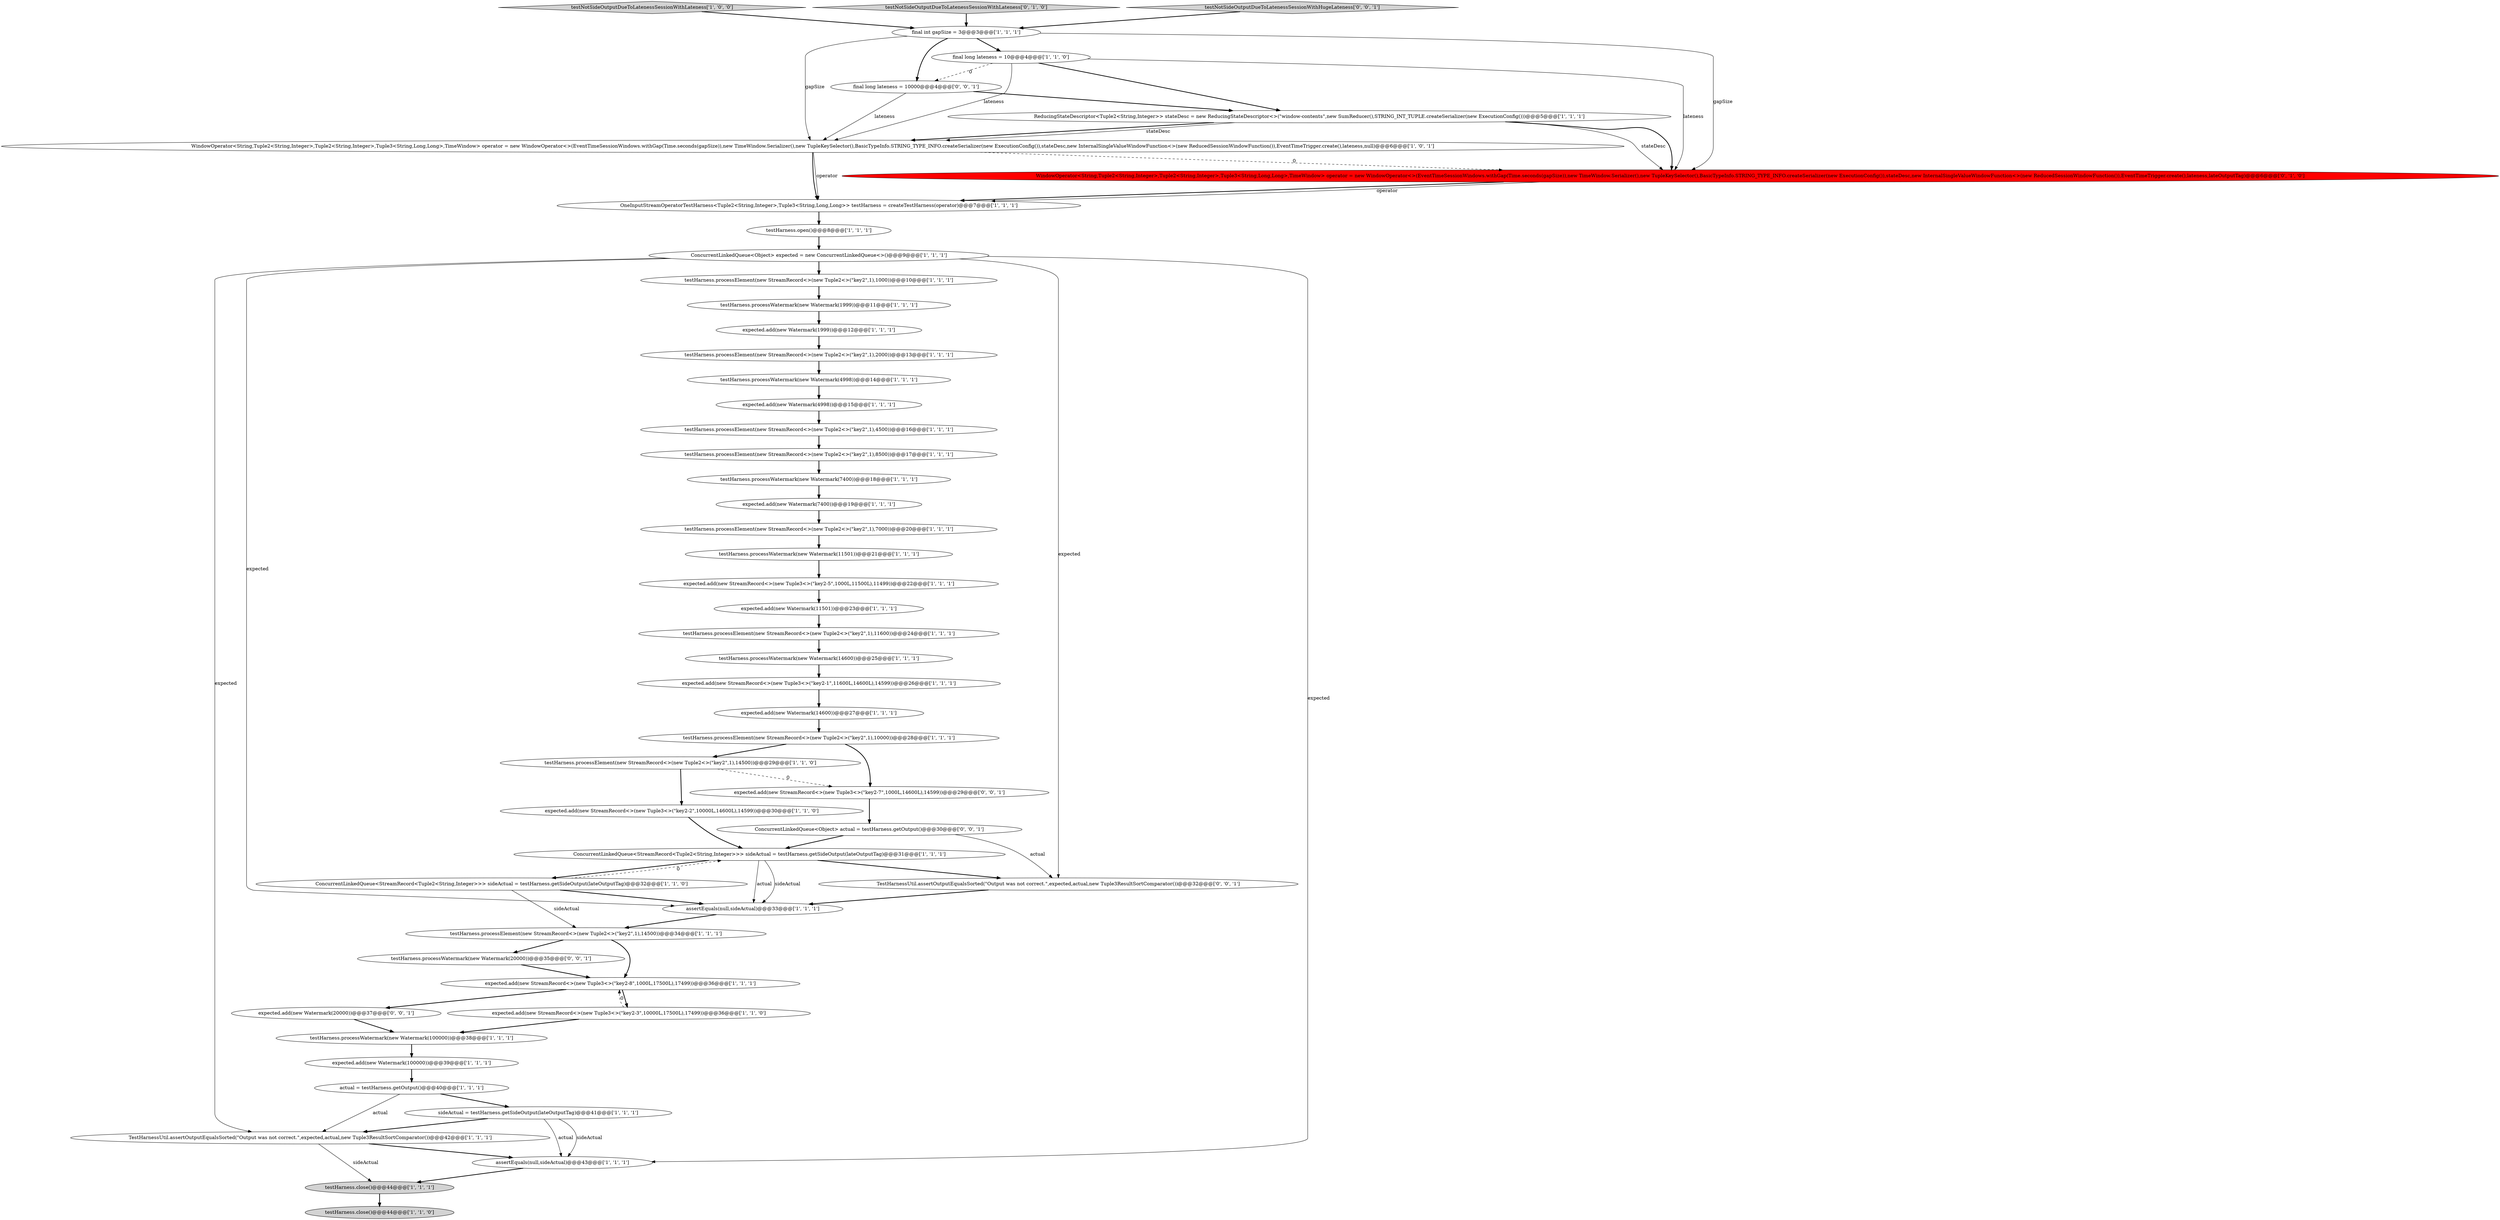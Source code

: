 digraph {
31 [style = filled, label = "ReducingStateDescriptor<Tuple2<String,Integer>> stateDesc = new ReducingStateDescriptor<>(\"window-contents\",new SumReducer(),STRING_INT_TUPLE.createSerializer(new ExecutionConfig()))@@@5@@@['1', '1', '1']", fillcolor = white, shape = ellipse image = "AAA0AAABBB1BBB"];
11 [style = filled, label = "expected.add(new StreamRecord<>(new Tuple3<>(\"key2-2\",10000L,14600L),14599))@@@30@@@['1', '1', '0']", fillcolor = white, shape = ellipse image = "AAA0AAABBB1BBB"];
47 [style = filled, label = "expected.add(new Watermark(20000))@@@37@@@['0', '0', '1']", fillcolor = white, shape = ellipse image = "AAA0AAABBB3BBB"];
14 [style = filled, label = "WindowOperator<String,Tuple2<String,Integer>,Tuple2<String,Integer>,Tuple3<String,Long,Long>,TimeWindow> operator = new WindowOperator<>(EventTimeSessionWindows.withGap(Time.seconds(gapSize)),new TimeWindow.Serializer(),new TupleKeySelector(),BasicTypeInfo.STRING_TYPE_INFO.createSerializer(new ExecutionConfig()),stateDesc,new InternalSingleValueWindowFunction<>(new ReducedSessionWindowFunction()),EventTimeTrigger.create(),lateness,null)@@@6@@@['1', '0', '1']", fillcolor = white, shape = ellipse image = "AAA0AAABBB1BBB"];
6 [style = filled, label = "testHarness.processElement(new StreamRecord<>(new Tuple2<>(\"key2\",1),2000))@@@13@@@['1', '1', '1']", fillcolor = white, shape = ellipse image = "AAA0AAABBB1BBB"];
18 [style = filled, label = "testHarness.close()@@@44@@@['1', '1', '1']", fillcolor = lightgray, shape = ellipse image = "AAA0AAABBB1BBB"];
51 [style = filled, label = "ConcurrentLinkedQueue<Object> actual = testHarness.getOutput()@@@30@@@['0', '0', '1']", fillcolor = white, shape = ellipse image = "AAA0AAABBB3BBB"];
25 [style = filled, label = "expected.add(new Watermark(14600))@@@27@@@['1', '1', '1']", fillcolor = white, shape = ellipse image = "AAA0AAABBB1BBB"];
42 [style = filled, label = "testHarness.processWatermark(new Watermark(4998))@@@14@@@['1', '1', '1']", fillcolor = white, shape = ellipse image = "AAA0AAABBB1BBB"];
28 [style = filled, label = "final int gapSize = 3@@@3@@@['1', '1', '1']", fillcolor = white, shape = ellipse image = "AAA0AAABBB1BBB"];
8 [style = filled, label = "expected.add(new StreamRecord<>(new Tuple3<>(\"key2-8\",1000L,17500L),17499))@@@36@@@['1', '1', '1']", fillcolor = white, shape = ellipse image = "AAA0AAABBB1BBB"];
41 [style = filled, label = "testNotSideOutputDueToLatenessSessionWithLateness['1', '0', '0']", fillcolor = lightgray, shape = diamond image = "AAA0AAABBB1BBB"];
12 [style = filled, label = "testHarness.processElement(new StreamRecord<>(new Tuple2<>(\"key2\",1),8500))@@@17@@@['1', '1', '1']", fillcolor = white, shape = ellipse image = "AAA0AAABBB1BBB"];
34 [style = filled, label = "testHarness.processElement(new StreamRecord<>(new Tuple2<>(\"key2\",1),14500))@@@34@@@['1', '1', '1']", fillcolor = white, shape = ellipse image = "AAA0AAABBB1BBB"];
44 [style = filled, label = "testNotSideOutputDueToLatenessSessionWithLateness['0', '1', '0']", fillcolor = lightgray, shape = diamond image = "AAA0AAABBB2BBB"];
5 [style = filled, label = "testHarness.processWatermark(new Watermark(7400))@@@18@@@['1', '1', '1']", fillcolor = white, shape = ellipse image = "AAA0AAABBB1BBB"];
40 [style = filled, label = "testHarness.close()@@@44@@@['1', '1', '0']", fillcolor = lightgray, shape = ellipse image = "AAA0AAABBB1BBB"];
7 [style = filled, label = "testHarness.open()@@@8@@@['1', '1', '1']", fillcolor = white, shape = ellipse image = "AAA0AAABBB1BBB"];
33 [style = filled, label = "expected.add(new StreamRecord<>(new Tuple3<>(\"key2-3\",10000L,17500L),17499))@@@36@@@['1', '1', '0']", fillcolor = white, shape = ellipse image = "AAA0AAABBB1BBB"];
0 [style = filled, label = "expected.add(new Watermark(4998))@@@15@@@['1', '1', '1']", fillcolor = white, shape = ellipse image = "AAA0AAABBB1BBB"];
15 [style = filled, label = "ConcurrentLinkedQueue<StreamRecord<Tuple2<String,Integer>>> sideActual = testHarness.getSideOutput(lateOutputTag)@@@32@@@['1', '1', '0']", fillcolor = white, shape = ellipse image = "AAA0AAABBB1BBB"];
26 [style = filled, label = "testHarness.processWatermark(new Watermark(100000))@@@38@@@['1', '1', '1']", fillcolor = white, shape = ellipse image = "AAA0AAABBB1BBB"];
48 [style = filled, label = "final long lateness = 10000@@@4@@@['0', '0', '1']", fillcolor = white, shape = ellipse image = "AAA0AAABBB3BBB"];
37 [style = filled, label = "testHarness.processElement(new StreamRecord<>(new Tuple2<>(\"key2\",1),11600))@@@24@@@['1', '1', '1']", fillcolor = white, shape = ellipse image = "AAA0AAABBB1BBB"];
49 [style = filled, label = "testHarness.processWatermark(new Watermark(20000))@@@35@@@['0', '0', '1']", fillcolor = white, shape = ellipse image = "AAA0AAABBB3BBB"];
1 [style = filled, label = "expected.add(new Watermark(11501))@@@23@@@['1', '1', '1']", fillcolor = white, shape = ellipse image = "AAA0AAABBB1BBB"];
30 [style = filled, label = "assertEquals(null,sideActual)@@@43@@@['1', '1', '1']", fillcolor = white, shape = ellipse image = "AAA0AAABBB1BBB"];
27 [style = filled, label = "final long lateness = 10@@@4@@@['1', '1', '0']", fillcolor = white, shape = ellipse image = "AAA0AAABBB1BBB"];
20 [style = filled, label = "assertEquals(null,sideActual)@@@33@@@['1', '1', '1']", fillcolor = white, shape = ellipse image = "AAA0AAABBB1BBB"];
21 [style = filled, label = "expected.add(new Watermark(1999))@@@12@@@['1', '1', '1']", fillcolor = white, shape = ellipse image = "AAA0AAABBB1BBB"];
17 [style = filled, label = "expected.add(new StreamRecord<>(new Tuple3<>(\"key2-5\",1000L,11500L),11499))@@@22@@@['1', '1', '1']", fillcolor = white, shape = ellipse image = "AAA0AAABBB1BBB"];
32 [style = filled, label = "testHarness.processElement(new StreamRecord<>(new Tuple2<>(\"key2\",1),4500))@@@16@@@['1', '1', '1']", fillcolor = white, shape = ellipse image = "AAA0AAABBB1BBB"];
39 [style = filled, label = "actual = testHarness.getOutput()@@@40@@@['1', '1', '1']", fillcolor = white, shape = ellipse image = "AAA0AAABBB1BBB"];
46 [style = filled, label = "TestHarnessUtil.assertOutputEqualsSorted(\"Output was not correct.\",expected,actual,new Tuple3ResultSortComparator())@@@32@@@['0', '0', '1']", fillcolor = white, shape = ellipse image = "AAA0AAABBB3BBB"];
10 [style = filled, label = "testHarness.processElement(new StreamRecord<>(new Tuple2<>(\"key2\",1),14500))@@@29@@@['1', '1', '0']", fillcolor = white, shape = ellipse image = "AAA0AAABBB1BBB"];
50 [style = filled, label = "expected.add(new StreamRecord<>(new Tuple3<>(\"key2-7\",1000L,14600L),14599))@@@29@@@['0', '0', '1']", fillcolor = white, shape = ellipse image = "AAA0AAABBB3BBB"];
38 [style = filled, label = "expected.add(new Watermark(100000))@@@39@@@['1', '1', '1']", fillcolor = white, shape = ellipse image = "AAA0AAABBB1BBB"];
3 [style = filled, label = "testHarness.processWatermark(new Watermark(14600))@@@25@@@['1', '1', '1']", fillcolor = white, shape = ellipse image = "AAA0AAABBB1BBB"];
19 [style = filled, label = "testHarness.processWatermark(new Watermark(1999))@@@11@@@['1', '1', '1']", fillcolor = white, shape = ellipse image = "AAA0AAABBB1BBB"];
24 [style = filled, label = "ConcurrentLinkedQueue<StreamRecord<Tuple2<String,Integer>>> sideActual = testHarness.getSideOutput(lateOutputTag)@@@31@@@['1', '1', '1']", fillcolor = white, shape = ellipse image = "AAA0AAABBB1BBB"];
4 [style = filled, label = "ConcurrentLinkedQueue<Object> expected = new ConcurrentLinkedQueue<>()@@@9@@@['1', '1', '1']", fillcolor = white, shape = ellipse image = "AAA0AAABBB1BBB"];
35 [style = filled, label = "TestHarnessUtil.assertOutputEqualsSorted(\"Output was not correct.\",expected,actual,new Tuple3ResultSortComparator())@@@42@@@['1', '1', '1']", fillcolor = white, shape = ellipse image = "AAA0AAABBB1BBB"];
23 [style = filled, label = "testHarness.processElement(new StreamRecord<>(new Tuple2<>(\"key2\",1),10000))@@@28@@@['1', '1', '1']", fillcolor = white, shape = ellipse image = "AAA0AAABBB1BBB"];
45 [style = filled, label = "testNotSideOutputDueToLatenessSessionWithHugeLateness['0', '0', '1']", fillcolor = lightgray, shape = diamond image = "AAA0AAABBB3BBB"];
9 [style = filled, label = "sideActual = testHarness.getSideOutput(lateOutputTag)@@@41@@@['1', '1', '1']", fillcolor = white, shape = ellipse image = "AAA0AAABBB1BBB"];
2 [style = filled, label = "OneInputStreamOperatorTestHarness<Tuple2<String,Integer>,Tuple3<String,Long,Long>> testHarness = createTestHarness(operator)@@@7@@@['1', '1', '1']", fillcolor = white, shape = ellipse image = "AAA0AAABBB1BBB"];
36 [style = filled, label = "testHarness.processElement(new StreamRecord<>(new Tuple2<>(\"key2\",1),7000))@@@20@@@['1', '1', '1']", fillcolor = white, shape = ellipse image = "AAA0AAABBB1BBB"];
43 [style = filled, label = "WindowOperator<String,Tuple2<String,Integer>,Tuple2<String,Integer>,Tuple3<String,Long,Long>,TimeWindow> operator = new WindowOperator<>(EventTimeSessionWindows.withGap(Time.seconds(gapSize)),new TimeWindow.Serializer(),new TupleKeySelector(),BasicTypeInfo.STRING_TYPE_INFO.createSerializer(new ExecutionConfig()),stateDesc,new InternalSingleValueWindowFunction<>(new ReducedSessionWindowFunction()),EventTimeTrigger.create(),lateness,lateOutputTag)@@@6@@@['0', '1', '0']", fillcolor = red, shape = ellipse image = "AAA1AAABBB2BBB"];
29 [style = filled, label = "testHarness.processWatermark(new Watermark(11501))@@@21@@@['1', '1', '1']", fillcolor = white, shape = ellipse image = "AAA0AAABBB1BBB"];
13 [style = filled, label = "expected.add(new Watermark(7400))@@@19@@@['1', '1', '1']", fillcolor = white, shape = ellipse image = "AAA0AAABBB1BBB"];
22 [style = filled, label = "expected.add(new StreamRecord<>(new Tuple3<>(\"key2-1\",11600L,14600L),14599))@@@26@@@['1', '1', '1']", fillcolor = white, shape = ellipse image = "AAA0AAABBB1BBB"];
16 [style = filled, label = "testHarness.processElement(new StreamRecord<>(new Tuple2<>(\"key2\",1),1000))@@@10@@@['1', '1', '1']", fillcolor = white, shape = ellipse image = "AAA0AAABBB1BBB"];
31->14 [style = bold, label=""];
24->20 [style = solid, label="actual"];
4->35 [style = solid, label="expected"];
8->33 [style = bold, label=""];
22->25 [style = bold, label=""];
29->17 [style = bold, label=""];
12->5 [style = bold, label=""];
17->1 [style = bold, label=""];
21->6 [style = bold, label=""];
24->15 [style = bold, label=""];
10->50 [style = dashed, label="0"];
32->12 [style = bold, label=""];
36->29 [style = bold, label=""];
25->23 [style = bold, label=""];
20->34 [style = bold, label=""];
39->9 [style = bold, label=""];
18->40 [style = bold, label=""];
51->24 [style = bold, label=""];
34->49 [style = bold, label=""];
27->14 [style = solid, label="lateness"];
31->14 [style = solid, label="stateDesc"];
6->42 [style = bold, label=""];
4->46 [style = solid, label="expected"];
15->24 [style = dashed, label="0"];
39->35 [style = solid, label="actual"];
27->31 [style = bold, label=""];
43->2 [style = bold, label=""];
14->2 [style = solid, label="operator"];
31->43 [style = solid, label="stateDesc"];
7->4 [style = bold, label=""];
34->8 [style = bold, label=""];
45->28 [style = bold, label=""];
28->14 [style = solid, label="gapSize"];
16->19 [style = bold, label=""];
11->24 [style = bold, label=""];
3->22 [style = bold, label=""];
38->39 [style = bold, label=""];
30->18 [style = bold, label=""];
9->30 [style = solid, label="actual"];
9->35 [style = bold, label=""];
42->0 [style = bold, label=""];
37->3 [style = bold, label=""];
33->26 [style = bold, label=""];
41->28 [style = bold, label=""];
48->31 [style = bold, label=""];
49->8 [style = bold, label=""];
4->20 [style = solid, label="expected"];
26->38 [style = bold, label=""];
35->18 [style = solid, label="sideActual"];
51->46 [style = solid, label="actual"];
33->8 [style = dashed, label="0"];
14->43 [style = dashed, label="0"];
15->20 [style = bold, label=""];
44->28 [style = bold, label=""];
5->13 [style = bold, label=""];
13->36 [style = bold, label=""];
50->51 [style = bold, label=""];
47->26 [style = bold, label=""];
24->20 [style = solid, label="sideActual"];
9->30 [style = solid, label="sideActual"];
28->43 [style = solid, label="gapSize"];
8->47 [style = bold, label=""];
23->10 [style = bold, label=""];
31->43 [style = bold, label=""];
28->48 [style = bold, label=""];
43->2 [style = solid, label="operator"];
4->30 [style = solid, label="expected"];
46->20 [style = bold, label=""];
15->34 [style = solid, label="sideActual"];
14->2 [style = bold, label=""];
27->43 [style = solid, label="lateness"];
48->14 [style = solid, label="lateness"];
28->27 [style = bold, label=""];
2->7 [style = bold, label=""];
0->32 [style = bold, label=""];
35->30 [style = bold, label=""];
27->48 [style = dashed, label="0"];
24->46 [style = bold, label=""];
4->16 [style = bold, label=""];
1->37 [style = bold, label=""];
23->50 [style = bold, label=""];
10->11 [style = bold, label=""];
19->21 [style = bold, label=""];
}
